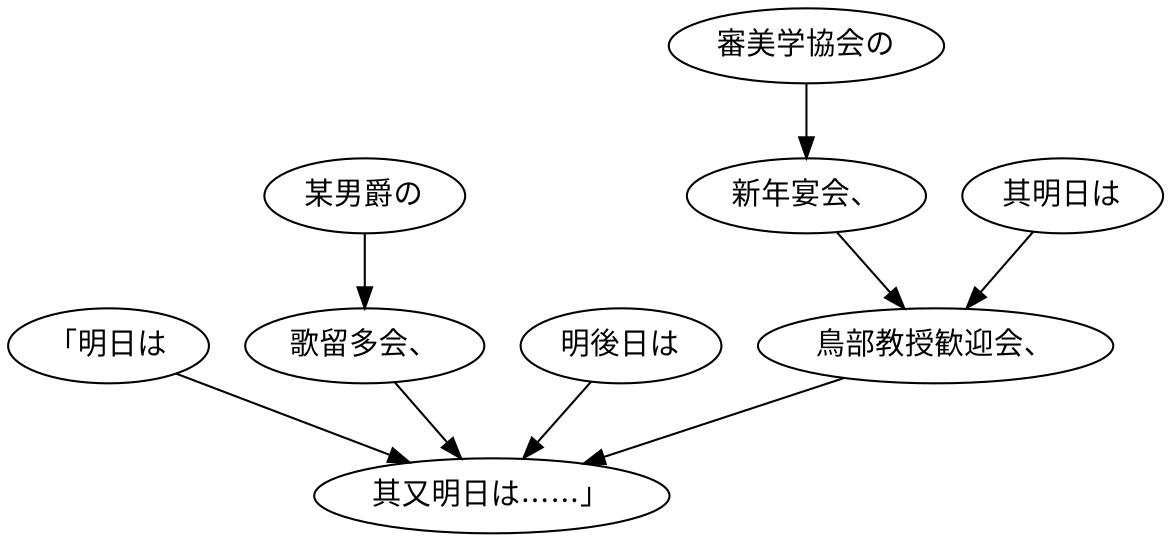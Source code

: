 digraph graph864 {
	node0 [label="「明日は"];
	node1 [label="某男爵の"];
	node2 [label="歌留多会、"];
	node3 [label="明後日は"];
	node4 [label="審美学協会の"];
	node5 [label="新年宴会、"];
	node6 [label="其明日は"];
	node7 [label="鳥部教授歓迎会、"];
	node8 [label="其又明日は……」"];
	node0 -> node8;
	node1 -> node2;
	node2 -> node8;
	node3 -> node8;
	node4 -> node5;
	node5 -> node7;
	node6 -> node7;
	node7 -> node8;
}
